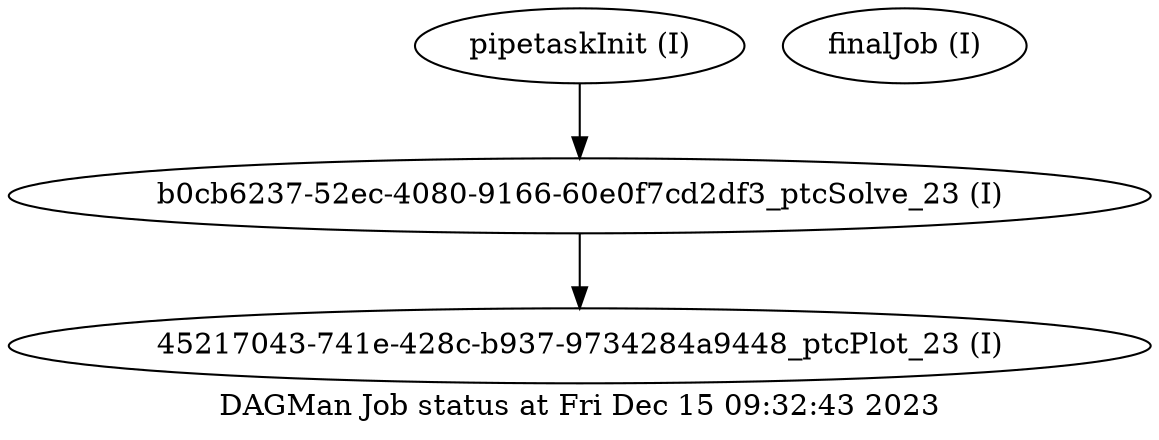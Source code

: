 digraph DAG {
    label="DAGMan Job status at Fri Dec 15 09:32:43 2023";

    "pipetaskInit" [shape=ellipse label="pipetaskInit (I)"];
    "b0cb6237-52ec-4080-9166-60e0f7cd2df3_ptcSolve_23" [shape=ellipse label="b0cb6237-52ec-4080-9166-60e0f7cd2df3_ptcSolve_23 (I)"];
    "45217043-741e-428c-b937-9734284a9448_ptcPlot_23" [shape=ellipse label="45217043-741e-428c-b937-9734284a9448_ptcPlot_23 (I)"];
    "finalJob" [shape=ellipse label="finalJob (I)"];

    "pipetaskInit" -> "b0cb6237-52ec-4080-9166-60e0f7cd2df3_ptcSolve_23";
    "b0cb6237-52ec-4080-9166-60e0f7cd2df3_ptcSolve_23" -> "45217043-741e-428c-b937-9734284a9448_ptcPlot_23";
}
